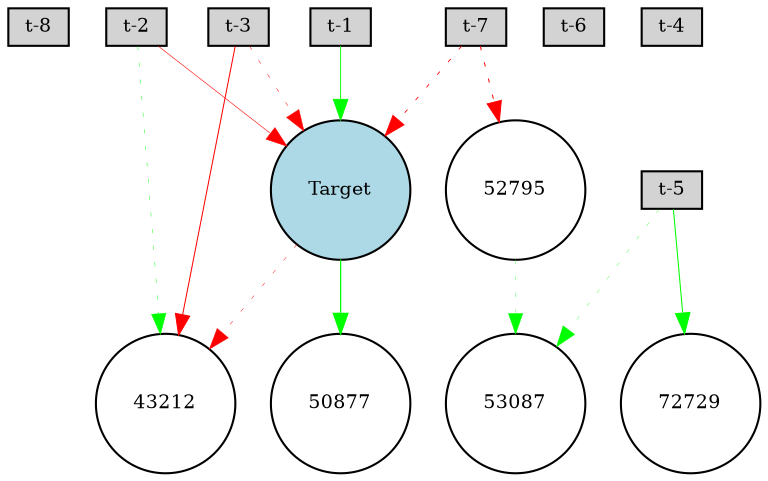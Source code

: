 digraph {
	node [fontsize=9 height=0.2 shape=circle width=0.2]
	"t-8" [fillcolor=lightgray shape=box style=filled]
	"t-7" [fillcolor=lightgray shape=box style=filled]
	"t-6" [fillcolor=lightgray shape=box style=filled]
	"t-5" [fillcolor=lightgray shape=box style=filled]
	"t-4" [fillcolor=lightgray shape=box style=filled]
	"t-3" [fillcolor=lightgray shape=box style=filled]
	"t-2" [fillcolor=lightgray shape=box style=filled]
	"t-1" [fillcolor=lightgray shape=box style=filled]
	Target [fillcolor=lightblue style=filled]
	43212 [fillcolor=white style=filled]
	72729 [fillcolor=white style=filled]
	52795 [fillcolor=white style=filled]
	50877 [fillcolor=white style=filled]
	53087 [fillcolor=white style=filled]
	"t-7" -> Target [color=red penwidth=0.4074328379512435 style=dotted]
	"t-3" -> Target [color=red penwidth=0.2360080144177242 style=dotted]
	"t-2" -> Target [color=red penwidth=0.27991962603561654 style=solid]
	"t-1" -> Target [color=green penwidth=0.44040337804613594 style=solid]
	"t-2" -> 43212 [color=green penwidth=0.21360235157363344 style=dotted]
	Target -> 43212 [color=red penwidth=0.2114892259544016 style=dotted]
	"t-3" -> 43212 [color=red penwidth=0.48789902825176024 style=solid]
	"t-7" -> 52795 [color=red penwidth=0.47902536611783353 style=dotted]
	"t-5" -> 53087 [color=green penwidth=0.16091295640827713 style=dotted]
	"t-5" -> 72729 [color=green penwidth=0.4976551374959455 style=solid]
	Target -> 50877 [color=green penwidth=0.5914141901497043 style=solid]
	52795 -> 53087 [color=green penwidth=0.16417416131852436 style=dotted]
}
